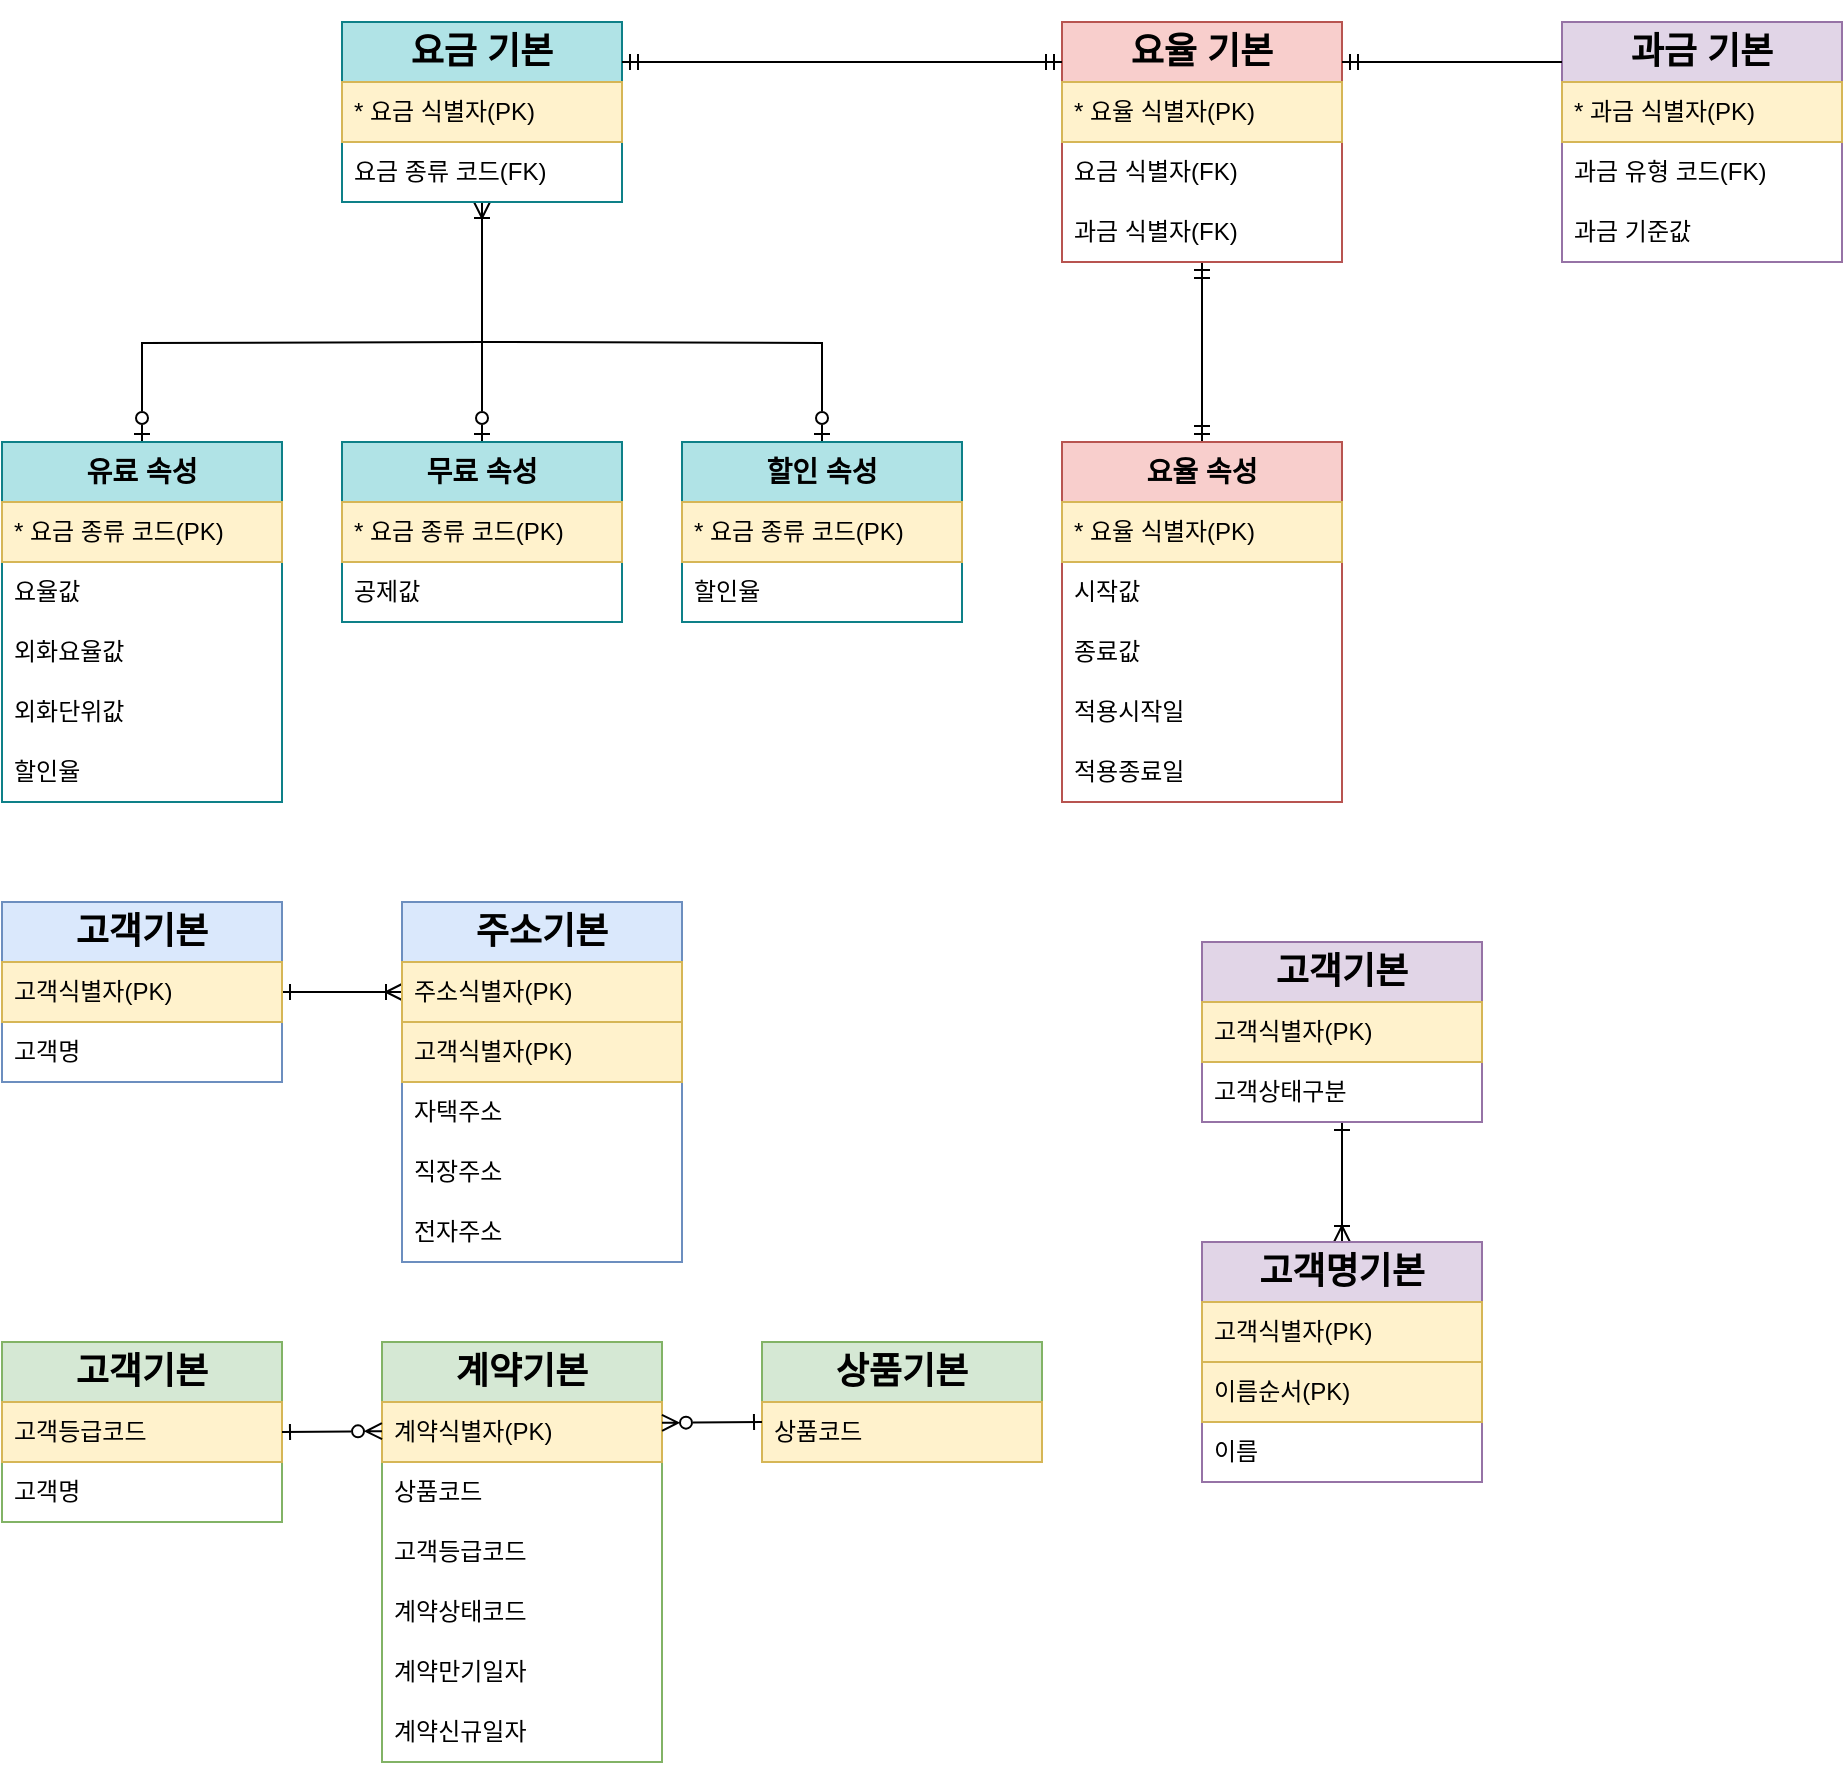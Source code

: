 <mxfile version="21.6.8" type="github">
  <diagram name="페이지-1" id="gcEyg5z4TsiOClXMAxC2">
    <mxGraphModel dx="2261" dy="758" grid="1" gridSize="10" guides="1" tooltips="1" connect="1" arrows="1" fold="1" page="1" pageScale="1" pageWidth="827" pageHeight="1169" math="0" shadow="0">
      <root>
        <mxCell id="0" />
        <mxCell id="1" parent="0" />
        <mxCell id="VqCOLRqgt1VcQ0-lmkxe-40" style="edgeStyle=orthogonalEdgeStyle;rounded=0;orthogonalLoop=1;jettySize=auto;html=1;entryX=0.5;entryY=0;entryDx=0;entryDy=0;startArrow=ERmandOne;startFill=0;endArrow=ERmandOne;endFill=0;" parent="1" source="VqCOLRqgt1VcQ0-lmkxe-1" target="VqCOLRqgt1VcQ0-lmkxe-13" edge="1">
          <mxGeometry relative="1" as="geometry" />
        </mxCell>
        <mxCell id="VqCOLRqgt1VcQ0-lmkxe-1" value="&lt;h2&gt;요율 기본&lt;/h2&gt;" style="swimlane;fontStyle=0;childLayout=stackLayout;horizontal=1;startSize=30;horizontalStack=0;resizeParent=1;resizeParentMax=0;resizeLast=0;collapsible=1;marginBottom=0;whiteSpace=wrap;html=1;fillColor=#f8cecc;strokeColor=#b85450;" parent="1" vertex="1">
          <mxGeometry x="-250" y="70" width="140" height="120" as="geometry" />
        </mxCell>
        <mxCell id="VqCOLRqgt1VcQ0-lmkxe-2" value="* 요율 식별자(PK)" style="text;strokeColor=#d6b656;fillColor=#fff2cc;align=left;verticalAlign=middle;spacingLeft=4;spacingRight=4;overflow=hidden;points=[[0,0.5],[1,0.5]];portConstraint=eastwest;rotatable=0;whiteSpace=wrap;html=1;" parent="VqCOLRqgt1VcQ0-lmkxe-1" vertex="1">
          <mxGeometry y="30" width="140" height="30" as="geometry" />
        </mxCell>
        <mxCell id="VqCOLRqgt1VcQ0-lmkxe-3" value="요금 식별자(FK)" style="text;strokeColor=none;fillColor=none;align=left;verticalAlign=middle;spacingLeft=4;spacingRight=4;overflow=hidden;points=[[0,0.5],[1,0.5]];portConstraint=eastwest;rotatable=0;whiteSpace=wrap;html=1;" parent="VqCOLRqgt1VcQ0-lmkxe-1" vertex="1">
          <mxGeometry y="60" width="140" height="30" as="geometry" />
        </mxCell>
        <mxCell id="VqCOLRqgt1VcQ0-lmkxe-4" value="과금 식별자(FK)" style="text;strokeColor=none;fillColor=none;align=left;verticalAlign=middle;spacingLeft=4;spacingRight=4;overflow=hidden;points=[[0,0.5],[1,0.5]];portConstraint=eastwest;rotatable=0;whiteSpace=wrap;html=1;" parent="VqCOLRqgt1VcQ0-lmkxe-1" vertex="1">
          <mxGeometry y="90" width="140" height="30" as="geometry" />
        </mxCell>
        <mxCell id="VqCOLRqgt1VcQ0-lmkxe-41" style="edgeStyle=orthogonalEdgeStyle;rounded=0;orthogonalLoop=1;jettySize=auto;html=1;entryX=0.5;entryY=0;entryDx=0;entryDy=0;startArrow=ERoneToMany;startFill=0;endArrow=ERzeroToOne;endFill=0;" parent="1" source="VqCOLRqgt1VcQ0-lmkxe-5" target="VqCOLRqgt1VcQ0-lmkxe-25" edge="1">
          <mxGeometry relative="1" as="geometry" />
        </mxCell>
        <mxCell id="VqCOLRqgt1VcQ0-lmkxe-42" style="edgeStyle=orthogonalEdgeStyle;rounded=0;orthogonalLoop=1;jettySize=auto;html=1;endArrow=ERzeroToOne;endFill=0;" parent="1" target="VqCOLRqgt1VcQ0-lmkxe-37" edge="1">
          <mxGeometry relative="1" as="geometry">
            <mxPoint x="-540.06" y="229.999" as="sourcePoint" />
            <mxPoint x="-440.06" y="389.93" as="targetPoint" />
          </mxGeometry>
        </mxCell>
        <mxCell id="VqCOLRqgt1VcQ0-lmkxe-43" style="edgeStyle=orthogonalEdgeStyle;rounded=0;orthogonalLoop=1;jettySize=auto;html=1;endArrow=ERzeroToOne;endFill=0;" parent="1" target="VqCOLRqgt1VcQ0-lmkxe-19" edge="1">
          <mxGeometry relative="1" as="geometry">
            <mxPoint x="-540" y="230" as="sourcePoint" />
          </mxGeometry>
        </mxCell>
        <mxCell id="VqCOLRqgt1VcQ0-lmkxe-5" value="&lt;h2&gt;요금 기본&lt;/h2&gt;" style="swimlane;fontStyle=0;childLayout=stackLayout;horizontal=1;startSize=30;horizontalStack=0;resizeParent=1;resizeParentMax=0;resizeLast=0;collapsible=1;marginBottom=0;whiteSpace=wrap;html=1;fillColor=#b0e3e6;strokeColor=#0e8088;" parent="1" vertex="1">
          <mxGeometry x="-610" y="70" width="140" height="90" as="geometry" />
        </mxCell>
        <mxCell id="VqCOLRqgt1VcQ0-lmkxe-6" value="* 요금 식별자(PK)" style="text;strokeColor=#d6b656;fillColor=#fff2cc;align=left;verticalAlign=middle;spacingLeft=4;spacingRight=4;overflow=hidden;points=[[0,0.5],[1,0.5]];portConstraint=eastwest;rotatable=0;whiteSpace=wrap;html=1;" parent="VqCOLRqgt1VcQ0-lmkxe-5" vertex="1">
          <mxGeometry y="30" width="140" height="30" as="geometry" />
        </mxCell>
        <mxCell id="VqCOLRqgt1VcQ0-lmkxe-7" value="요금 종류 코드(FK)" style="text;strokeColor=none;fillColor=none;align=left;verticalAlign=middle;spacingLeft=4;spacingRight=4;overflow=hidden;points=[[0,0.5],[1,0.5]];portConstraint=eastwest;rotatable=0;whiteSpace=wrap;html=1;" parent="VqCOLRqgt1VcQ0-lmkxe-5" vertex="1">
          <mxGeometry y="60" width="140" height="30" as="geometry" />
        </mxCell>
        <mxCell id="VqCOLRqgt1VcQ0-lmkxe-9" value="&lt;h2&gt;과금 기본&lt;/h2&gt;" style="swimlane;fontStyle=0;childLayout=stackLayout;horizontal=1;startSize=30;horizontalStack=0;resizeParent=1;resizeParentMax=0;resizeLast=0;collapsible=1;marginBottom=0;whiteSpace=wrap;html=1;fillColor=#e1d5e7;strokeColor=#9673a6;" parent="1" vertex="1">
          <mxGeometry y="70" width="140" height="120" as="geometry" />
        </mxCell>
        <mxCell id="VqCOLRqgt1VcQ0-lmkxe-50" value="" style="endArrow=none;html=1;rounded=0;startArrow=ERmandOne;startFill=0;" parent="VqCOLRqgt1VcQ0-lmkxe-9" edge="1">
          <mxGeometry width="50" height="50" relative="1" as="geometry">
            <mxPoint x="-110" y="20" as="sourcePoint" />
            <mxPoint y="20" as="targetPoint" />
          </mxGeometry>
        </mxCell>
        <mxCell id="VqCOLRqgt1VcQ0-lmkxe-10" value="* 과금 식별자(PK)" style="text;strokeColor=#d6b656;fillColor=#fff2cc;align=left;verticalAlign=middle;spacingLeft=4;spacingRight=4;overflow=hidden;points=[[0,0.5],[1,0.5]];portConstraint=eastwest;rotatable=0;whiteSpace=wrap;html=1;" parent="VqCOLRqgt1VcQ0-lmkxe-9" vertex="1">
          <mxGeometry y="30" width="140" height="30" as="geometry" />
        </mxCell>
        <mxCell id="VqCOLRqgt1VcQ0-lmkxe-11" value="과금 유형 코드(FK)" style="text;strokeColor=none;fillColor=none;align=left;verticalAlign=middle;spacingLeft=4;spacingRight=4;overflow=hidden;points=[[0,0.5],[1,0.5]];portConstraint=eastwest;rotatable=0;whiteSpace=wrap;html=1;" parent="VqCOLRqgt1VcQ0-lmkxe-9" vertex="1">
          <mxGeometry y="60" width="140" height="30" as="geometry" />
        </mxCell>
        <mxCell id="VqCOLRqgt1VcQ0-lmkxe-12" value="과금 기준값" style="text;strokeColor=none;fillColor=none;align=left;verticalAlign=middle;spacingLeft=4;spacingRight=4;overflow=hidden;points=[[0,0.5],[1,0.5]];portConstraint=eastwest;rotatable=0;whiteSpace=wrap;html=1;" parent="VqCOLRqgt1VcQ0-lmkxe-9" vertex="1">
          <mxGeometry y="90" width="140" height="30" as="geometry" />
        </mxCell>
        <mxCell id="VqCOLRqgt1VcQ0-lmkxe-13" value="&lt;h3&gt;요율 속성&lt;/h3&gt;" style="swimlane;fontStyle=0;childLayout=stackLayout;horizontal=1;startSize=30;horizontalStack=0;resizeParent=1;resizeParentMax=0;resizeLast=0;collapsible=1;marginBottom=0;whiteSpace=wrap;html=1;fillColor=#f8cecc;strokeColor=#b85450;" parent="1" vertex="1">
          <mxGeometry x="-250" y="280" width="140" height="180" as="geometry" />
        </mxCell>
        <mxCell id="VqCOLRqgt1VcQ0-lmkxe-14" value="* 요율 식별자(PK)" style="text;strokeColor=#d6b656;fillColor=#fff2cc;align=left;verticalAlign=middle;spacingLeft=4;spacingRight=4;overflow=hidden;points=[[0,0.5],[1,0.5]];portConstraint=eastwest;rotatable=0;whiteSpace=wrap;html=1;" parent="VqCOLRqgt1VcQ0-lmkxe-13" vertex="1">
          <mxGeometry y="30" width="140" height="30" as="geometry" />
        </mxCell>
        <mxCell id="VqCOLRqgt1VcQ0-lmkxe-15" value="시작값" style="text;strokeColor=none;fillColor=none;align=left;verticalAlign=middle;spacingLeft=4;spacingRight=4;overflow=hidden;points=[[0,0.5],[1,0.5]];portConstraint=eastwest;rotatable=0;whiteSpace=wrap;html=1;" parent="VqCOLRqgt1VcQ0-lmkxe-13" vertex="1">
          <mxGeometry y="60" width="140" height="30" as="geometry" />
        </mxCell>
        <mxCell id="VqCOLRqgt1VcQ0-lmkxe-16" value="종료값" style="text;strokeColor=none;fillColor=none;align=left;verticalAlign=middle;spacingLeft=4;spacingRight=4;overflow=hidden;points=[[0,0.5],[1,0.5]];portConstraint=eastwest;rotatable=0;whiteSpace=wrap;html=1;" parent="VqCOLRqgt1VcQ0-lmkxe-13" vertex="1">
          <mxGeometry y="90" width="140" height="30" as="geometry" />
        </mxCell>
        <mxCell id="VqCOLRqgt1VcQ0-lmkxe-17" value="적용시작일" style="text;strokeColor=none;fillColor=none;align=left;verticalAlign=middle;spacingLeft=4;spacingRight=4;overflow=hidden;points=[[0,0.5],[1,0.5]];portConstraint=eastwest;rotatable=0;whiteSpace=wrap;html=1;" parent="VqCOLRqgt1VcQ0-lmkxe-13" vertex="1">
          <mxGeometry y="120" width="140" height="30" as="geometry" />
        </mxCell>
        <mxCell id="VqCOLRqgt1VcQ0-lmkxe-18" value="적용종료일" style="text;strokeColor=none;fillColor=none;align=left;verticalAlign=middle;spacingLeft=4;spacingRight=4;overflow=hidden;points=[[0,0.5],[1,0.5]];portConstraint=eastwest;rotatable=0;whiteSpace=wrap;html=1;" parent="VqCOLRqgt1VcQ0-lmkxe-13" vertex="1">
          <mxGeometry y="150" width="140" height="30" as="geometry" />
        </mxCell>
        <mxCell id="VqCOLRqgt1VcQ0-lmkxe-19" value="&lt;h3&gt;유료 속성&lt;/h3&gt;" style="swimlane;fontStyle=0;childLayout=stackLayout;horizontal=1;startSize=30;horizontalStack=0;resizeParent=1;resizeParentMax=0;resizeLast=0;collapsible=1;marginBottom=0;whiteSpace=wrap;html=1;fillColor=#b0e3e6;strokeColor=#0e8088;" parent="1" vertex="1">
          <mxGeometry x="-780" y="280" width="140" height="180" as="geometry" />
        </mxCell>
        <mxCell id="VqCOLRqgt1VcQ0-lmkxe-20" value="* 요금 종류 코드(PK)" style="text;strokeColor=#d6b656;fillColor=#fff2cc;align=left;verticalAlign=middle;spacingLeft=4;spacingRight=4;overflow=hidden;points=[[0,0.5],[1,0.5]];portConstraint=eastwest;rotatable=0;whiteSpace=wrap;html=1;" parent="VqCOLRqgt1VcQ0-lmkxe-19" vertex="1">
          <mxGeometry y="30" width="140" height="30" as="geometry" />
        </mxCell>
        <mxCell id="VqCOLRqgt1VcQ0-lmkxe-21" value="요율값" style="text;strokeColor=none;fillColor=none;align=left;verticalAlign=middle;spacingLeft=4;spacingRight=4;overflow=hidden;points=[[0,0.5],[1,0.5]];portConstraint=eastwest;rotatable=0;whiteSpace=wrap;html=1;" parent="VqCOLRqgt1VcQ0-lmkxe-19" vertex="1">
          <mxGeometry y="60" width="140" height="30" as="geometry" />
        </mxCell>
        <mxCell id="VqCOLRqgt1VcQ0-lmkxe-22" value="외화요율값" style="text;strokeColor=none;fillColor=none;align=left;verticalAlign=middle;spacingLeft=4;spacingRight=4;overflow=hidden;points=[[0,0.5],[1,0.5]];portConstraint=eastwest;rotatable=0;whiteSpace=wrap;html=1;" parent="VqCOLRqgt1VcQ0-lmkxe-19" vertex="1">
          <mxGeometry y="90" width="140" height="30" as="geometry" />
        </mxCell>
        <mxCell id="VqCOLRqgt1VcQ0-lmkxe-23" value="외화단위값" style="text;strokeColor=none;fillColor=none;align=left;verticalAlign=middle;spacingLeft=4;spacingRight=4;overflow=hidden;points=[[0,0.5],[1,0.5]];portConstraint=eastwest;rotatable=0;whiteSpace=wrap;html=1;" parent="VqCOLRqgt1VcQ0-lmkxe-19" vertex="1">
          <mxGeometry y="120" width="140" height="30" as="geometry" />
        </mxCell>
        <mxCell id="VqCOLRqgt1VcQ0-lmkxe-24" value="할인율" style="text;strokeColor=none;fillColor=none;align=left;verticalAlign=middle;spacingLeft=4;spacingRight=4;overflow=hidden;points=[[0,0.5],[1,0.5]];portConstraint=eastwest;rotatable=0;whiteSpace=wrap;html=1;" parent="VqCOLRqgt1VcQ0-lmkxe-19" vertex="1">
          <mxGeometry y="150" width="140" height="30" as="geometry" />
        </mxCell>
        <mxCell id="VqCOLRqgt1VcQ0-lmkxe-25" value="&lt;h3&gt;무료 속성&lt;/h3&gt;" style="swimlane;fontStyle=0;childLayout=stackLayout;horizontal=1;startSize=30;horizontalStack=0;resizeParent=1;resizeParentMax=0;resizeLast=0;collapsible=1;marginBottom=0;whiteSpace=wrap;html=1;fillColor=#b0e3e6;strokeColor=#0e8088;" parent="1" vertex="1">
          <mxGeometry x="-610" y="280" width="140" height="90" as="geometry" />
        </mxCell>
        <mxCell id="VqCOLRqgt1VcQ0-lmkxe-26" value="* 요금 종류 코드(PK)" style="text;strokeColor=#d6b656;fillColor=#fff2cc;align=left;verticalAlign=middle;spacingLeft=4;spacingRight=4;overflow=hidden;points=[[0,0.5],[1,0.5]];portConstraint=eastwest;rotatable=0;whiteSpace=wrap;html=1;" parent="VqCOLRqgt1VcQ0-lmkxe-25" vertex="1">
          <mxGeometry y="30" width="140" height="30" as="geometry" />
        </mxCell>
        <mxCell id="VqCOLRqgt1VcQ0-lmkxe-27" value="공제값" style="text;strokeColor=none;fillColor=none;align=left;verticalAlign=middle;spacingLeft=4;spacingRight=4;overflow=hidden;points=[[0,0.5],[1,0.5]];portConstraint=eastwest;rotatable=0;whiteSpace=wrap;html=1;" parent="VqCOLRqgt1VcQ0-lmkxe-25" vertex="1">
          <mxGeometry y="60" width="140" height="30" as="geometry" />
        </mxCell>
        <mxCell id="VqCOLRqgt1VcQ0-lmkxe-37" value="&lt;h3&gt;할인 속성&lt;/h3&gt;" style="swimlane;fontStyle=0;childLayout=stackLayout;horizontal=1;startSize=30;horizontalStack=0;resizeParent=1;resizeParentMax=0;resizeLast=0;collapsible=1;marginBottom=0;whiteSpace=wrap;html=1;fillColor=#b0e3e6;strokeColor=#0e8088;" parent="1" vertex="1">
          <mxGeometry x="-440" y="280" width="140" height="90" as="geometry" />
        </mxCell>
        <mxCell id="VqCOLRqgt1VcQ0-lmkxe-38" value="* 요금 종류 코드(PK)" style="text;strokeColor=#d6b656;fillColor=#fff2cc;align=left;verticalAlign=middle;spacingLeft=4;spacingRight=4;overflow=hidden;points=[[0,0.5],[1,0.5]];portConstraint=eastwest;rotatable=0;whiteSpace=wrap;html=1;" parent="VqCOLRqgt1VcQ0-lmkxe-37" vertex="1">
          <mxGeometry y="30" width="140" height="30" as="geometry" />
        </mxCell>
        <mxCell id="VqCOLRqgt1VcQ0-lmkxe-39" value="할인율" style="text;strokeColor=none;fillColor=none;align=left;verticalAlign=middle;spacingLeft=4;spacingRight=4;overflow=hidden;points=[[0,0.5],[1,0.5]];portConstraint=eastwest;rotatable=0;whiteSpace=wrap;html=1;" parent="VqCOLRqgt1VcQ0-lmkxe-37" vertex="1">
          <mxGeometry y="60" width="140" height="30" as="geometry" />
        </mxCell>
        <mxCell id="VqCOLRqgt1VcQ0-lmkxe-49" value="" style="endArrow=ERmandOne;html=1;rounded=0;startArrow=ERmandOne;startFill=0;endFill=0;" parent="1" edge="1">
          <mxGeometry width="50" height="50" relative="1" as="geometry">
            <mxPoint x="-470" y="90" as="sourcePoint" />
            <mxPoint x="-250" y="90" as="targetPoint" />
          </mxGeometry>
        </mxCell>
        <mxCell id="VqCOLRqgt1VcQ0-lmkxe-98" style="edgeStyle=orthogonalEdgeStyle;rounded=0;orthogonalLoop=1;jettySize=auto;html=1;entryX=0;entryY=0.5;entryDx=0;entryDy=0;startArrow=ERone;startFill=0;endArrow=ERoneToMany;endFill=0;" parent="1" source="VqCOLRqgt1VcQ0-lmkxe-54" target="VqCOLRqgt1VcQ0-lmkxe-59" edge="1">
          <mxGeometry relative="1" as="geometry" />
        </mxCell>
        <mxCell id="VqCOLRqgt1VcQ0-lmkxe-54" value="&lt;h2&gt;고객기본&lt;/h2&gt;" style="swimlane;fontStyle=0;childLayout=stackLayout;horizontal=1;startSize=30;horizontalStack=0;resizeParent=1;resizeParentMax=0;resizeLast=0;collapsible=1;marginBottom=0;whiteSpace=wrap;html=1;fillColor=#dae8fc;strokeColor=#6c8ebf;" parent="1" vertex="1">
          <mxGeometry x="-780" y="510" width="140" height="90" as="geometry" />
        </mxCell>
        <mxCell id="VqCOLRqgt1VcQ0-lmkxe-55" value="고객식별자(PK)" style="text;strokeColor=#d6b656;fillColor=#fff2cc;align=left;verticalAlign=middle;spacingLeft=4;spacingRight=4;overflow=hidden;points=[[0,0.5],[1,0.5]];portConstraint=eastwest;rotatable=0;whiteSpace=wrap;html=1;" parent="VqCOLRqgt1VcQ0-lmkxe-54" vertex="1">
          <mxGeometry y="30" width="140" height="30" as="geometry" />
        </mxCell>
        <mxCell id="VqCOLRqgt1VcQ0-lmkxe-56" value="고객명" style="text;strokeColor=none;fillColor=none;align=left;verticalAlign=middle;spacingLeft=4;spacingRight=4;overflow=hidden;points=[[0,0.5],[1,0.5]];portConstraint=eastwest;rotatable=0;whiteSpace=wrap;html=1;" parent="VqCOLRqgt1VcQ0-lmkxe-54" vertex="1">
          <mxGeometry y="60" width="140" height="30" as="geometry" />
        </mxCell>
        <mxCell id="VqCOLRqgt1VcQ0-lmkxe-58" value="&lt;h2&gt;주소기본&lt;/h2&gt;" style="swimlane;fontStyle=0;childLayout=stackLayout;horizontal=1;startSize=30;horizontalStack=0;resizeParent=1;resizeParentMax=0;resizeLast=0;collapsible=1;marginBottom=0;whiteSpace=wrap;html=1;fillColor=#dae8fc;strokeColor=#6c8ebf;" parent="1" vertex="1">
          <mxGeometry x="-580" y="510" width="140" height="180" as="geometry" />
        </mxCell>
        <mxCell id="VqCOLRqgt1VcQ0-lmkxe-59" value="주소식별자(PK)" style="text;strokeColor=#d6b656;fillColor=#fff2cc;align=left;verticalAlign=middle;spacingLeft=4;spacingRight=4;overflow=hidden;points=[[0,0.5],[1,0.5]];portConstraint=eastwest;rotatable=0;whiteSpace=wrap;html=1;" parent="VqCOLRqgt1VcQ0-lmkxe-58" vertex="1">
          <mxGeometry y="30" width="140" height="30" as="geometry" />
        </mxCell>
        <mxCell id="VqCOLRqgt1VcQ0-lmkxe-110" value="고객식별자(PK)" style="text;align=left;verticalAlign=middle;spacingLeft=4;spacingRight=4;overflow=hidden;points=[[0,0.5],[1,0.5]];portConstraint=eastwest;rotatable=0;whiteSpace=wrap;html=1;fillColor=#fff2cc;strokeColor=#d6b656;" parent="VqCOLRqgt1VcQ0-lmkxe-58" vertex="1">
          <mxGeometry y="60" width="140" height="30" as="geometry" />
        </mxCell>
        <mxCell id="VqCOLRqgt1VcQ0-lmkxe-61" value="자택주소" style="text;strokeColor=none;fillColor=none;align=left;verticalAlign=middle;spacingLeft=4;spacingRight=4;overflow=hidden;points=[[0,0.5],[1,0.5]];portConstraint=eastwest;rotatable=0;whiteSpace=wrap;html=1;" parent="VqCOLRqgt1VcQ0-lmkxe-58" vertex="1">
          <mxGeometry y="90" width="140" height="30" as="geometry" />
        </mxCell>
        <mxCell id="VqCOLRqgt1VcQ0-lmkxe-62" value="직장주소" style="text;strokeColor=none;fillColor=none;align=left;verticalAlign=middle;spacingLeft=4;spacingRight=4;overflow=hidden;points=[[0,0.5],[1,0.5]];portConstraint=eastwest;rotatable=0;whiteSpace=wrap;html=1;" parent="VqCOLRqgt1VcQ0-lmkxe-58" vertex="1">
          <mxGeometry y="120" width="140" height="30" as="geometry" />
        </mxCell>
        <mxCell id="VqCOLRqgt1VcQ0-lmkxe-63" value="전자주소" style="text;strokeColor=none;fillColor=none;align=left;verticalAlign=middle;spacingLeft=4;spacingRight=4;overflow=hidden;points=[[0,0.5],[1,0.5]];portConstraint=eastwest;rotatable=0;whiteSpace=wrap;html=1;" parent="VqCOLRqgt1VcQ0-lmkxe-58" vertex="1">
          <mxGeometry y="150" width="140" height="30" as="geometry" />
        </mxCell>
        <mxCell id="VqCOLRqgt1VcQ0-lmkxe-65" value="&lt;h2&gt;계약기본&lt;/h2&gt;" style="swimlane;fontStyle=0;childLayout=stackLayout;horizontal=1;startSize=30;horizontalStack=0;resizeParent=1;resizeParentMax=0;resizeLast=0;collapsible=1;marginBottom=0;whiteSpace=wrap;html=1;fillColor=#d5e8d4;strokeColor=#82b366;" parent="1" vertex="1">
          <mxGeometry x="-590" y="730" width="140" height="210" as="geometry" />
        </mxCell>
        <mxCell id="VqCOLRqgt1VcQ0-lmkxe-66" value="계약식별자(PK)" style="text;strokeColor=#d6b656;fillColor=#fff2cc;align=left;verticalAlign=middle;spacingLeft=4;spacingRight=4;overflow=hidden;points=[[0,0.5],[1,0.5]];portConstraint=eastwest;rotatable=0;whiteSpace=wrap;html=1;" parent="VqCOLRqgt1VcQ0-lmkxe-65" vertex="1">
          <mxGeometry y="30" width="140" height="30" as="geometry" />
        </mxCell>
        <mxCell id="VqCOLRqgt1VcQ0-lmkxe-90" value="상품코드" style="text;align=left;verticalAlign=middle;spacingLeft=4;spacingRight=4;overflow=hidden;points=[[0,0.5],[1,0.5]];portConstraint=eastwest;rotatable=0;whiteSpace=wrap;html=1;" parent="VqCOLRqgt1VcQ0-lmkxe-65" vertex="1">
          <mxGeometry y="60" width="140" height="30" as="geometry" />
        </mxCell>
        <mxCell id="VqCOLRqgt1VcQ0-lmkxe-89" value="고객등급코드" style="text;align=left;verticalAlign=middle;spacingLeft=4;spacingRight=4;overflow=hidden;points=[[0,0.5],[1,0.5]];portConstraint=eastwest;rotatable=0;whiteSpace=wrap;html=1;" parent="VqCOLRqgt1VcQ0-lmkxe-65" vertex="1">
          <mxGeometry y="90" width="140" height="30" as="geometry" />
        </mxCell>
        <mxCell id="VqCOLRqgt1VcQ0-lmkxe-86" value="계약상태코드" style="text;strokeColor=none;fillColor=none;align=left;verticalAlign=middle;spacingLeft=4;spacingRight=4;overflow=hidden;points=[[0,0.5],[1,0.5]];portConstraint=eastwest;rotatable=0;whiteSpace=wrap;html=1;" parent="VqCOLRqgt1VcQ0-lmkxe-65" vertex="1">
          <mxGeometry y="120" width="140" height="30" as="geometry" />
        </mxCell>
        <mxCell id="VqCOLRqgt1VcQ0-lmkxe-88" value="계약만기일자" style="text;strokeColor=none;fillColor=none;align=left;verticalAlign=middle;spacingLeft=4;spacingRight=4;overflow=hidden;points=[[0,0.5],[1,0.5]];portConstraint=eastwest;rotatable=0;whiteSpace=wrap;html=1;" parent="VqCOLRqgt1VcQ0-lmkxe-65" vertex="1">
          <mxGeometry y="150" width="140" height="30" as="geometry" />
        </mxCell>
        <mxCell id="VqCOLRqgt1VcQ0-lmkxe-87" value="계약신규일자" style="text;strokeColor=none;fillColor=none;align=left;verticalAlign=middle;spacingLeft=4;spacingRight=4;overflow=hidden;points=[[0,0.5],[1,0.5]];portConstraint=eastwest;rotatable=0;whiteSpace=wrap;html=1;" parent="VqCOLRqgt1VcQ0-lmkxe-65" vertex="1">
          <mxGeometry y="180" width="140" height="30" as="geometry" />
        </mxCell>
        <mxCell id="VqCOLRqgt1VcQ0-lmkxe-74" value="&lt;h2&gt;고객기본&lt;/h2&gt;" style="swimlane;fontStyle=0;childLayout=stackLayout;horizontal=1;startSize=30;horizontalStack=0;resizeParent=1;resizeParentMax=0;resizeLast=0;collapsible=1;marginBottom=0;whiteSpace=wrap;html=1;fillColor=#d5e8d4;strokeColor=#82b366;" parent="1" vertex="1">
          <mxGeometry x="-780" y="730" width="140" height="90" as="geometry" />
        </mxCell>
        <mxCell id="VqCOLRqgt1VcQ0-lmkxe-70" value="고객등급코드" style="text;strokeColor=#d6b656;fillColor=#fff2cc;align=left;verticalAlign=middle;spacingLeft=4;spacingRight=4;overflow=hidden;points=[[0,0.5],[1,0.5]];portConstraint=eastwest;rotatable=0;whiteSpace=wrap;html=1;" parent="VqCOLRqgt1VcQ0-lmkxe-74" vertex="1">
          <mxGeometry y="30" width="140" height="30" as="geometry" />
        </mxCell>
        <mxCell id="VqCOLRqgt1VcQ0-lmkxe-73" value="고객명" style="text;strokeColor=none;fillColor=none;align=left;verticalAlign=middle;spacingLeft=4;spacingRight=4;overflow=hidden;points=[[0,0.5],[1,0.5]];portConstraint=eastwest;rotatable=0;whiteSpace=wrap;html=1;" parent="VqCOLRqgt1VcQ0-lmkxe-74" vertex="1">
          <mxGeometry y="60" width="140" height="30" as="geometry" />
        </mxCell>
        <mxCell id="VqCOLRqgt1VcQ0-lmkxe-96" value="" style="endArrow=ERzeroToMany;html=1;rounded=0;startArrow=ERone;startFill=0;endFill=0;" parent="1" edge="1">
          <mxGeometry width="50" height="50" relative="1" as="geometry">
            <mxPoint x="-640" y="775" as="sourcePoint" />
            <mxPoint x="-590" y="774.58" as="targetPoint" />
          </mxGeometry>
        </mxCell>
        <mxCell id="VqCOLRqgt1VcQ0-lmkxe-109" style="edgeStyle=orthogonalEdgeStyle;rounded=0;orthogonalLoop=1;jettySize=auto;html=1;entryX=0.5;entryY=0;entryDx=0;entryDy=0;endArrow=ERoneToMany;endFill=0;startArrow=ERone;startFill=0;" parent="1" source="VqCOLRqgt1VcQ0-lmkxe-99" target="VqCOLRqgt1VcQ0-lmkxe-104" edge="1">
          <mxGeometry relative="1" as="geometry" />
        </mxCell>
        <mxCell id="VqCOLRqgt1VcQ0-lmkxe-99" value="&lt;h2&gt;고객기본&lt;/h2&gt;" style="swimlane;fontStyle=0;childLayout=stackLayout;horizontal=1;startSize=30;horizontalStack=0;resizeParent=1;resizeParentMax=0;resizeLast=0;collapsible=1;marginBottom=0;whiteSpace=wrap;html=1;fillColor=#e1d5e7;strokeColor=#9673a6;" parent="1" vertex="1">
          <mxGeometry x="-180" y="530" width="140" height="90" as="geometry" />
        </mxCell>
        <mxCell id="VqCOLRqgt1VcQ0-lmkxe-100" value="고객식별자(PK)" style="text;strokeColor=#d6b656;fillColor=#fff2cc;align=left;verticalAlign=middle;spacingLeft=4;spacingRight=4;overflow=hidden;points=[[0,0.5],[1,0.5]];portConstraint=eastwest;rotatable=0;whiteSpace=wrap;html=1;" parent="VqCOLRqgt1VcQ0-lmkxe-99" vertex="1">
          <mxGeometry y="30" width="140" height="30" as="geometry" />
        </mxCell>
        <mxCell id="VqCOLRqgt1VcQ0-lmkxe-103" value="고객상태구분" style="text;strokeColor=none;fillColor=none;align=left;verticalAlign=middle;spacingLeft=4;spacingRight=4;overflow=hidden;points=[[0,0.5],[1,0.5]];portConstraint=eastwest;rotatable=0;whiteSpace=wrap;html=1;" parent="VqCOLRqgt1VcQ0-lmkxe-99" vertex="1">
          <mxGeometry y="60" width="140" height="30" as="geometry" />
        </mxCell>
        <mxCell id="VqCOLRqgt1VcQ0-lmkxe-104" value="&lt;h2&gt;고객명기본&lt;/h2&gt;" style="swimlane;fontStyle=0;childLayout=stackLayout;horizontal=1;startSize=30;horizontalStack=0;resizeParent=1;resizeParentMax=0;resizeLast=0;collapsible=1;marginBottom=0;whiteSpace=wrap;html=1;fillColor=#e1d5e7;strokeColor=#9673a6;" parent="1" vertex="1">
          <mxGeometry x="-180" y="680" width="140" height="120" as="geometry" />
        </mxCell>
        <mxCell id="VqCOLRqgt1VcQ0-lmkxe-105" value="고객식별자(PK)" style="text;strokeColor=#d6b656;fillColor=#fff2cc;align=left;verticalAlign=middle;spacingLeft=4;spacingRight=4;overflow=hidden;points=[[0,0.5],[1,0.5]];portConstraint=eastwest;rotatable=0;whiteSpace=wrap;html=1;" parent="VqCOLRqgt1VcQ0-lmkxe-104" vertex="1">
          <mxGeometry y="30" width="140" height="30" as="geometry" />
        </mxCell>
        <mxCell id="4wuuRACcNvZBL3jS0M6k-1" value="이름순서(PK)" style="text;strokeColor=#d6b656;fillColor=#fff2cc;align=left;verticalAlign=middle;spacingLeft=4;spacingRight=4;overflow=hidden;points=[[0,0.5],[1,0.5]];portConstraint=eastwest;rotatable=0;whiteSpace=wrap;html=1;" vertex="1" parent="VqCOLRqgt1VcQ0-lmkxe-104">
          <mxGeometry y="60" width="140" height="30" as="geometry" />
        </mxCell>
        <mxCell id="4wuuRACcNvZBL3jS0M6k-67" value="이름" style="text;strokeColor=none;fillColor=none;align=left;verticalAlign=middle;spacingLeft=4;spacingRight=4;overflow=hidden;points=[[0,0.5],[1,0.5]];portConstraint=eastwest;rotatable=0;whiteSpace=wrap;html=1;" vertex="1" parent="VqCOLRqgt1VcQ0-lmkxe-104">
          <mxGeometry y="90" width="140" height="30" as="geometry" />
        </mxCell>
        <mxCell id="VqCOLRqgt1VcQ0-lmkxe-111" value="&lt;h2&gt;상품기본&lt;/h2&gt;" style="swimlane;fontStyle=0;childLayout=stackLayout;horizontal=1;startSize=30;horizontalStack=0;resizeParent=1;resizeParentMax=0;resizeLast=0;collapsible=1;marginBottom=0;whiteSpace=wrap;html=1;fillColor=#d5e8d4;strokeColor=#82b366;" parent="1" vertex="1">
          <mxGeometry x="-400" y="730" width="140" height="60" as="geometry" />
        </mxCell>
        <mxCell id="VqCOLRqgt1VcQ0-lmkxe-112" value="상품코드" style="text;strokeColor=#d6b656;fillColor=#fff2cc;align=left;verticalAlign=middle;spacingLeft=4;spacingRight=4;overflow=hidden;points=[[0,0.5],[1,0.5]];portConstraint=eastwest;rotatable=0;whiteSpace=wrap;html=1;" parent="VqCOLRqgt1VcQ0-lmkxe-111" vertex="1">
          <mxGeometry y="30" width="140" height="30" as="geometry" />
        </mxCell>
        <mxCell id="VqCOLRqgt1VcQ0-lmkxe-115" value="" style="endArrow=ERone;html=1;rounded=0;startArrow=ERzeroToMany;startFill=0;endFill=0;" parent="1" edge="1">
          <mxGeometry width="50" height="50" relative="1" as="geometry">
            <mxPoint x="-450" y="770.42" as="sourcePoint" />
            <mxPoint x="-400" y="770" as="targetPoint" />
          </mxGeometry>
        </mxCell>
      </root>
    </mxGraphModel>
  </diagram>
</mxfile>
